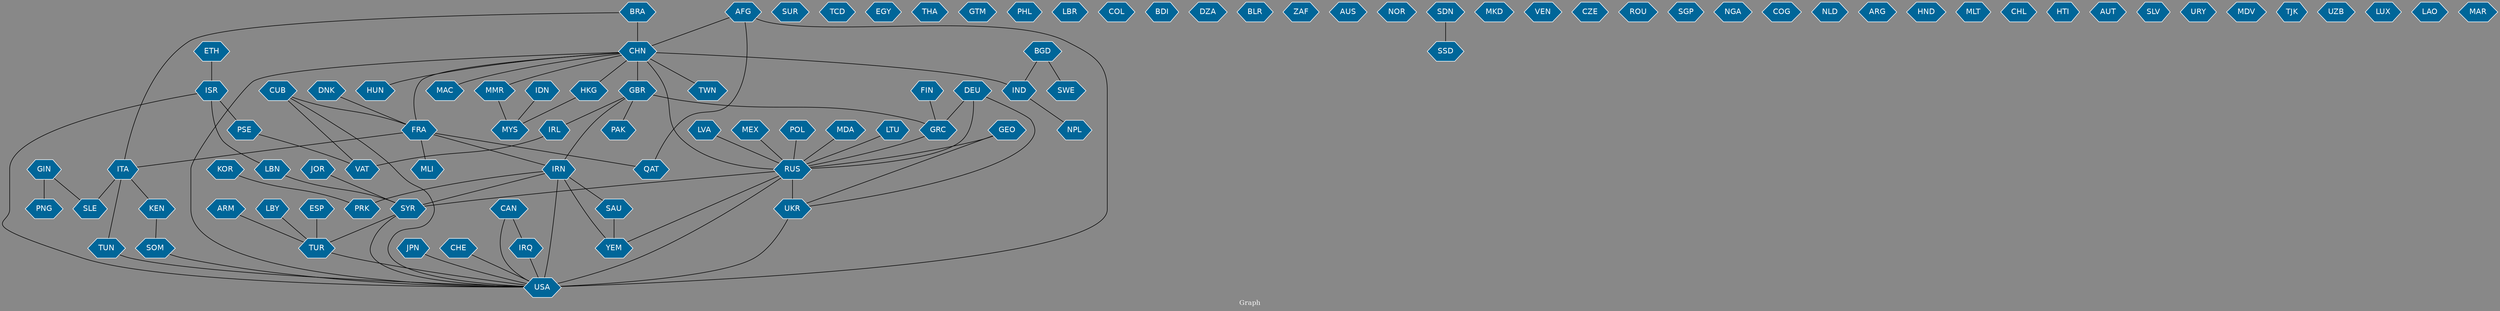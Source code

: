 // Countries together in item graph
graph {
	graph [bgcolor="#888888" fontcolor=white fontsize=12 label="Graph" outputorder=edgesfirst overlap=prism]
	node [color=white fillcolor="#006699" fontcolor=white fontname=Helvetica shape=hexagon style=filled]
	edge [arrowhead=open color=black fontcolor=white fontname=Courier fontsize=12]
		LBY [label=LBY]
		SYR [label=SYR]
		ISR [label=ISR]
		SUR [label=SUR]
		CHN [label=CHN]
		IRN [label=IRN]
		MEX [label=MEX]
		TUR [label=TUR]
		BRA [label=BRA]
		ESP [label=ESP]
		KOR [label=KOR]
		PRK [label=PRK]
		IRQ [label=IRQ]
		TUN [label=TUN]
		TCD [label=TCD]
		YEM [label=YEM]
		DNK [label=DNK]
		NPL [label=NPL]
		IND [label=IND]
		PSE [label=PSE]
		EGY [label=EGY]
		MMR [label=MMR]
		THA [label=THA]
		UKR [label=UKR]
		AFG [label=AFG]
		USA [label=USA]
		GRC [label=GRC]
		GBR [label=GBR]
		JPN [label=JPN]
		TWN [label=TWN]
		POL [label=POL]
		PAK [label=PAK]
		RUS [label=RUS]
		IDN [label=IDN]
		MYS [label=MYS]
		IRL [label=IRL]
		GTM [label=GTM]
		DEU [label=DEU]
		PHL [label=PHL]
		LBN [label=LBN]
		LBR [label=LBR]
		VAT [label=VAT]
		COL [label=COL]
		FIN [label=FIN]
		BDI [label=BDI]
		ETH [label=ETH]
		DZA [label=DZA]
		BLR [label=BLR]
		FRA [label=FRA]
		ZAF [label=ZAF]
		AUS [label=AUS]
		CUB [label=CUB]
		HKG [label=HKG]
		NOR [label=NOR]
		SSD [label=SSD]
		SDN [label=SDN]
		MKD [label=MKD]
		HUN [label=HUN]
		ITA [label=ITA]
		VEN [label=VEN]
		CZE [label=CZE]
		GEO [label=GEO]
		CAN [label=CAN]
		CHE [label=CHE]
		SAU [label=SAU]
		KEN [label=KEN]
		ROU [label=ROU]
		SGP [label=SGP]
		MLI [label=MLI]
		NGA [label=NGA]
		COG [label=COG]
		BGD [label=BGD]
		SOM [label=SOM]
		QAT [label=QAT]
		JOR [label=JOR]
		NLD [label=NLD]
		SLE [label=SLE]
		ARG [label=ARG]
		HND [label=HND]
		ARM [label=ARM]
		MLT [label=MLT]
		MDA [label=MDA]
		CHL [label=CHL]
		HTI [label=HTI]
		AUT [label=AUT]
		GIN [label=GIN]
		SLV [label=SLV]
		SWE [label=SWE]
		LTU [label=LTU]
		MAC [label=MAC]
		PNG [label=PNG]
		URY [label=URY]
		LVA [label=LVA]
		MDV [label=MDV]
		TJK [label=TJK]
		UZB [label=UZB]
		LUX [label=LUX]
		LAO [label=LAO]
		MAR [label=MAR]
			AFG -- CHN [weight=1]
			GRC -- RUS [weight=2]
			ITA -- TUN [weight=1]
			TUR -- USA [weight=1]
			SYR -- USA [weight=2]
			IDN -- MYS [weight=3]
			KOR -- PRK [weight=3]
			ISR -- PSE [weight=10]
			SYR -- TUR [weight=2]
			DEU -- RUS [weight=3]
			JPN -- USA [weight=1]
			BGD -- IND [weight=1]
			CUB -- FRA [weight=2]
			CHN -- USA [weight=2]
			GEO -- UKR [weight=1]
			LTU -- RUS [weight=1]
			FRA -- IRN [weight=2]
			IRN -- PRK [weight=1]
			ESP -- TUR [weight=1]
			MEX -- RUS [weight=1]
			CAN -- USA [weight=1]
			SAU -- YEM [weight=10]
			IRQ -- USA [weight=1]
			BGD -- SWE [weight=1]
			CAN -- IRQ [weight=1]
			GBR -- IRN [weight=1]
			TUN -- USA [weight=1]
			IRL -- VAT [weight=1]
			DNK -- FRA [weight=1]
			BRA -- ITA [weight=1]
			RUS -- SYR [weight=2]
			FRA -- ITA [weight=1]
			RUS -- YEM [weight=1]
			HKG -- MYS [weight=2]
			CHN -- IND [weight=5]
			ARM -- TUR [weight=2]
			MMR -- MYS [weight=2]
			CHN -- TWN [weight=1]
			DEU -- UKR [weight=1]
			CHN -- MMR [weight=1]
			JOR -- SYR [weight=1]
			MDA -- RUS [weight=1]
			PSE -- VAT [weight=3]
			AFG -- USA [weight=1]
			CHN -- MAC [weight=1]
			CHN -- GBR [weight=1]
			CHE -- USA [weight=1]
			CHN -- RUS [weight=4]
			GBR -- IRL [weight=2]
			RUS -- USA [weight=1]
			SOM -- USA [weight=1]
			ETH -- ISR [weight=3]
			LBN -- SYR [weight=2]
			CUB -- VAT [weight=3]
			RUS -- UKR [weight=10]
			FRA -- QAT [weight=1]
			IRN -- USA [weight=11]
			CUB -- USA [weight=1]
			LVA -- RUS [weight=1]
			ITA -- KEN [weight=1]
			CHN -- FRA [weight=3]
			ISR -- USA [weight=2]
			DEU -- GRC [weight=1]
			SDN -- SSD [weight=2]
			IRN -- SAU [weight=3]
			GIN -- PNG [weight=2]
			UKR -- USA [weight=1]
			GIN -- SLE [weight=1]
			CHN -- HUN [weight=2]
			KEN -- SOM [weight=1]
			POL -- RUS [weight=1]
			BRA -- CHN [weight=2]
			GBR -- GRC [weight=2]
			IRN -- SYR [weight=1]
			ITA -- SLE [weight=1]
			FRA -- MLI [weight=1]
			LBY -- TUR [weight=1]
			FIN -- GRC [weight=1]
			IRN -- YEM [weight=2]
			AFG -- QAT [weight=2]
			GBR -- PAK [weight=2]
			ISR -- LBN [weight=2]
			IND -- NPL [weight=3]
			GEO -- RUS [weight=1]
			CHN -- HKG [weight=1]
}